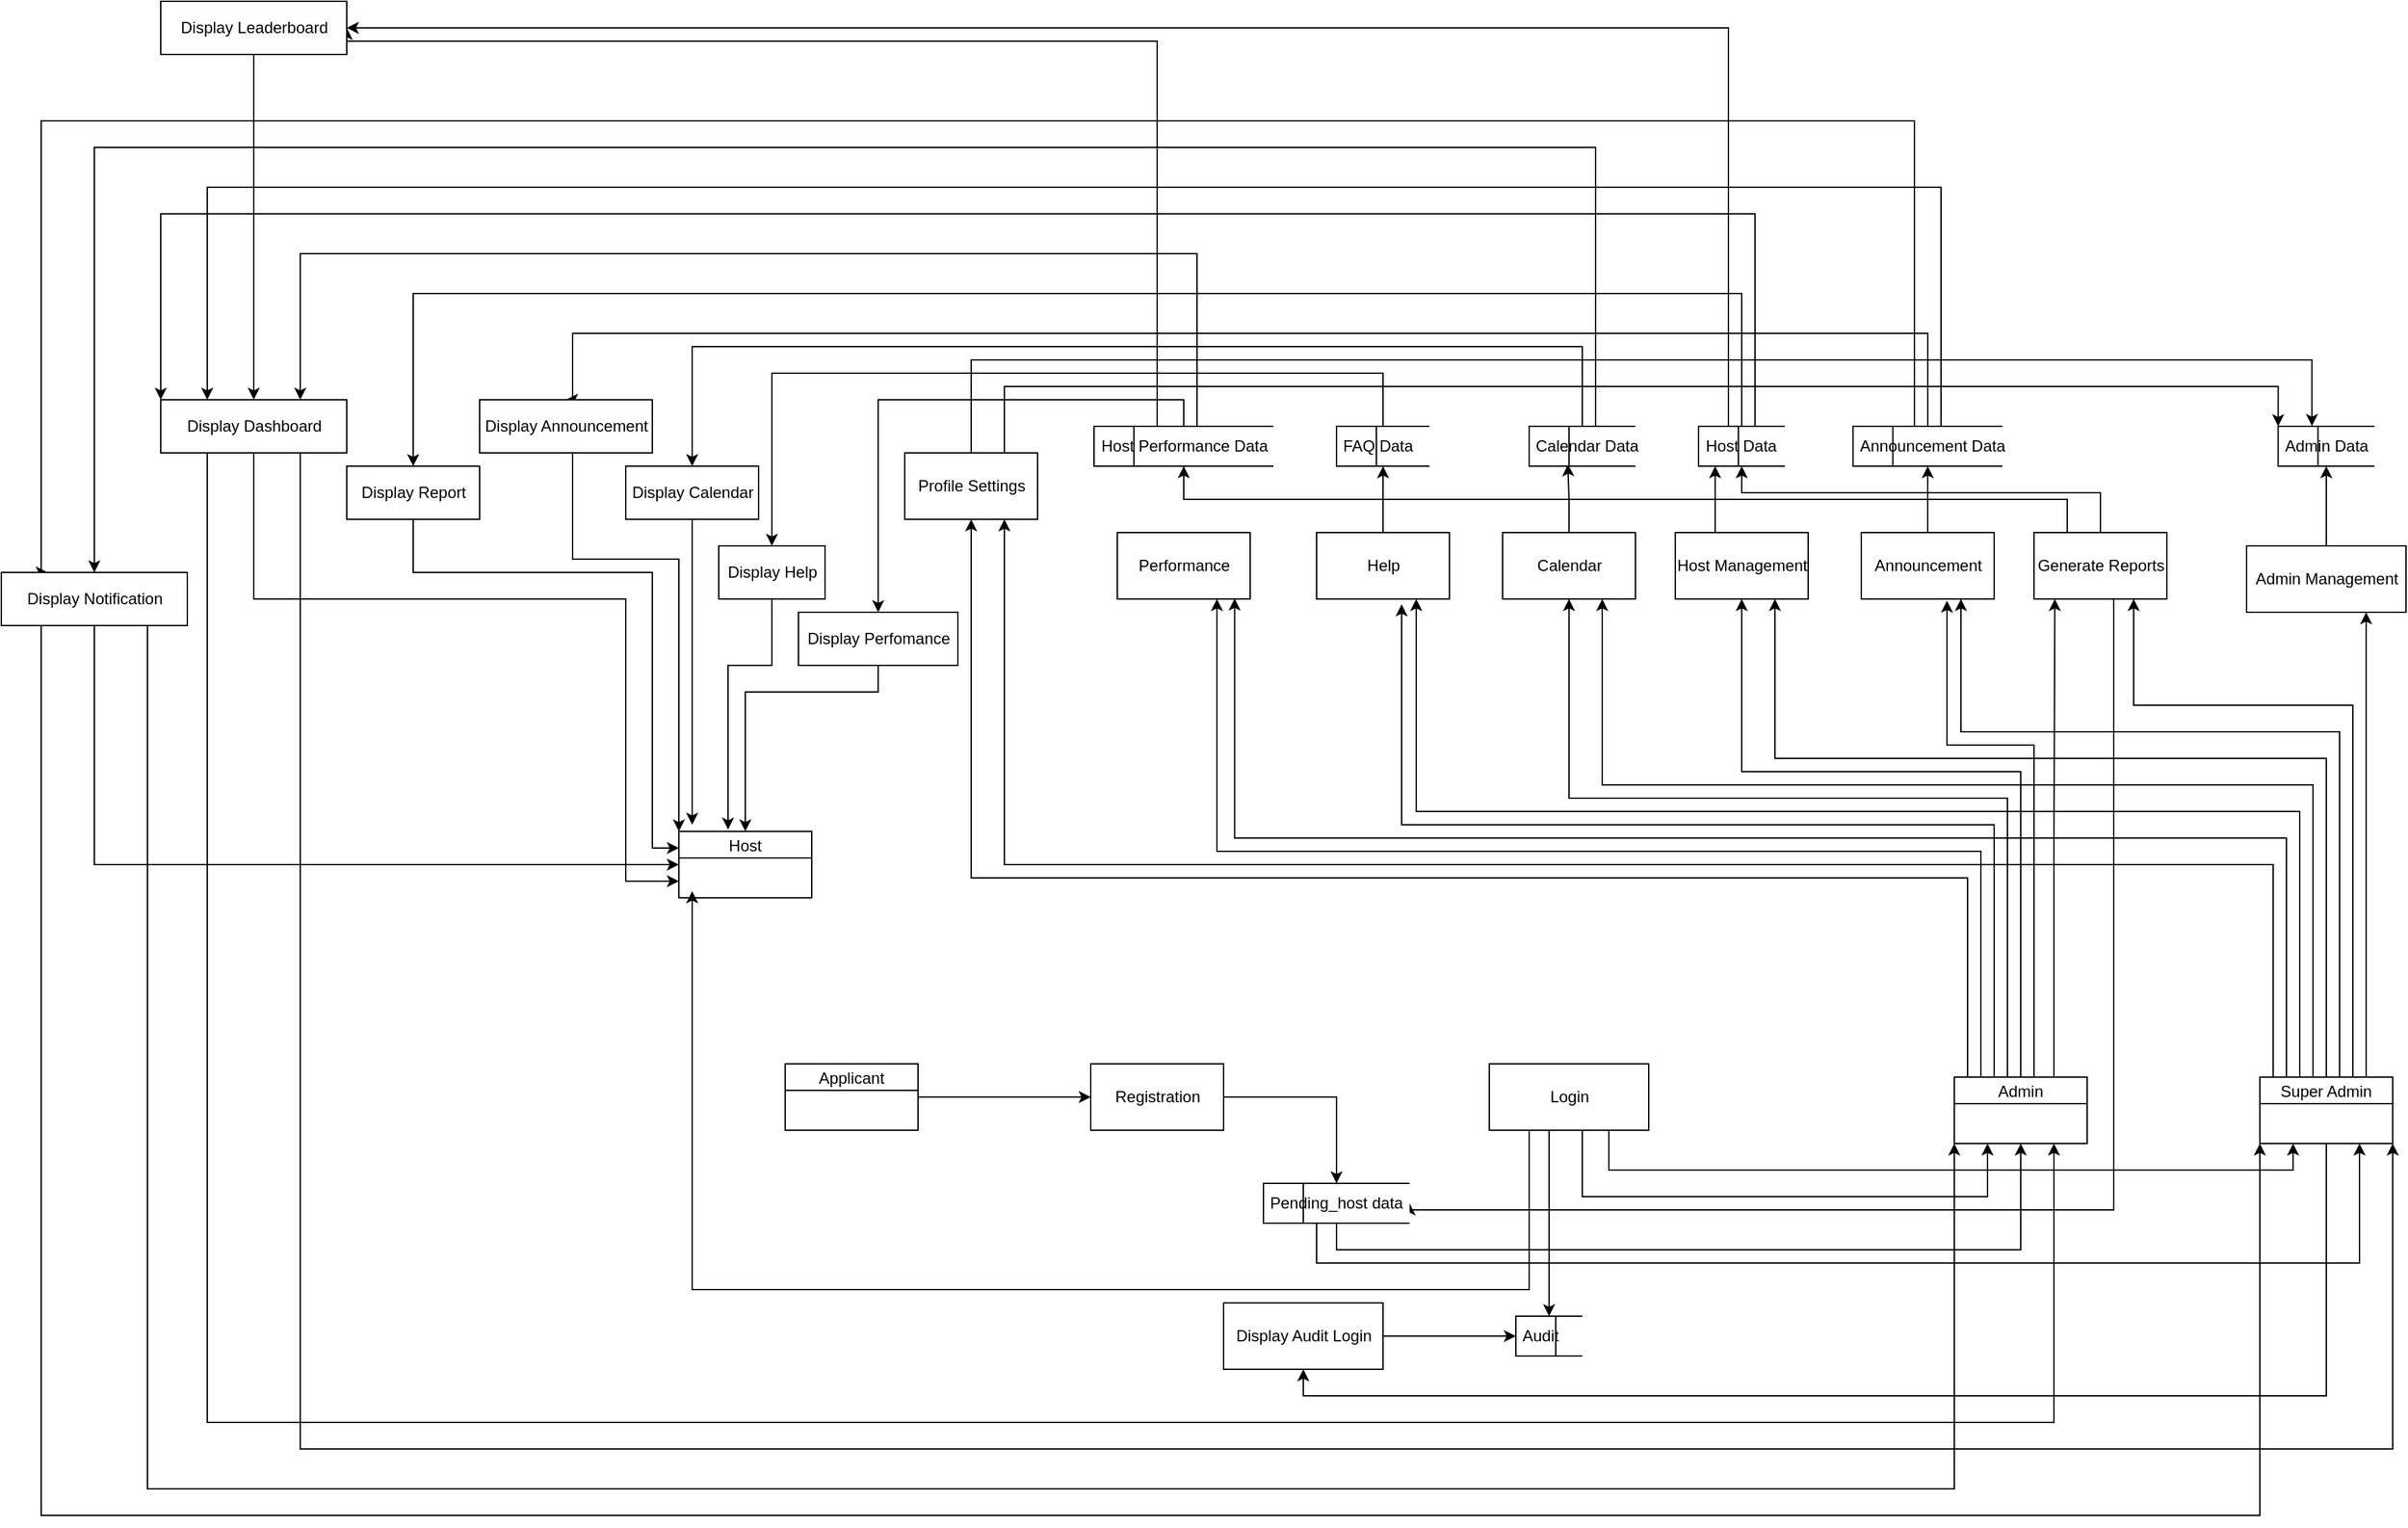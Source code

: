 <mxfile version="20.4.1" type="github">
  <diagram id="ODct4G0dxIyqpnzht4YD" name="Page-1">
    <mxGraphModel dx="3707" dy="2086" grid="1" gridSize="10" guides="1" tooltips="1" connect="1" arrows="1" fold="1" page="1" pageScale="1" pageWidth="1400" pageHeight="850" math="0" shadow="0">
      <root>
        <mxCell id="0" />
        <mxCell id="1" parent="0" />
        <mxCell id="4zP4CRsx3QcSQPqTSRkt-1" value="Host" style="swimlane;fontStyle=0;childLayout=stackLayout;horizontal=1;startSize=20;fillColor=#ffffff;horizontalStack=0;resizeParent=1;resizeParentMax=0;resizeLast=0;collapsible=0;marginBottom=0;swimlaneFillColor=#ffffff;" vertex="1" parent="1">
          <mxGeometry x="80" y="375" width="100" height="50" as="geometry" />
        </mxCell>
        <mxCell id="4zP4CRsx3QcSQPqTSRkt-18" style="edgeStyle=orthogonalEdgeStyle;rounded=0;orthogonalLoop=1;jettySize=auto;html=1;entryX=0.25;entryY=1;entryDx=0;entryDy=0;" edge="1" parent="1" source="4zP4CRsx3QcSQPqTSRkt-2" target="4zP4CRsx3QcSQPqTSRkt-5">
          <mxGeometry relative="1" as="geometry">
            <Array as="points">
              <mxPoint x="760" y="650" />
              <mxPoint x="1065" y="650" />
            </Array>
          </mxGeometry>
        </mxCell>
        <mxCell id="4zP4CRsx3QcSQPqTSRkt-19" style="edgeStyle=orthogonalEdgeStyle;rounded=0;orthogonalLoop=1;jettySize=auto;html=1;exitX=0.75;exitY=1;exitDx=0;exitDy=0;entryX=0.25;entryY=1;entryDx=0;entryDy=0;" edge="1" parent="1" source="4zP4CRsx3QcSQPqTSRkt-2" target="4zP4CRsx3QcSQPqTSRkt-6">
          <mxGeometry relative="1" as="geometry" />
        </mxCell>
        <mxCell id="4zP4CRsx3QcSQPqTSRkt-57" style="edgeStyle=orthogonalEdgeStyle;rounded=0;orthogonalLoop=1;jettySize=auto;html=1;exitX=0.25;exitY=1;exitDx=0;exitDy=0;labelBorderColor=default;fontColor=#000000;" edge="1" parent="1" source="4zP4CRsx3QcSQPqTSRkt-2" target="4zP4CRsx3QcSQPqTSRkt-56">
          <mxGeometry relative="1" as="geometry">
            <Array as="points">
              <mxPoint x="735" y="600" />
            </Array>
          </mxGeometry>
        </mxCell>
        <mxCell id="4zP4CRsx3QcSQPqTSRkt-85" style="edgeStyle=orthogonalEdgeStyle;rounded=0;orthogonalLoop=1;jettySize=auto;html=1;exitX=0.25;exitY=1;exitDx=0;exitDy=0;labelBorderColor=default;fontColor=#000000;" edge="1" parent="1" source="4zP4CRsx3QcSQPqTSRkt-2">
          <mxGeometry relative="1" as="geometry">
            <mxPoint x="90" y="420" as="targetPoint" />
            <Array as="points">
              <mxPoint x="720" y="720" />
              <mxPoint x="90" y="720" />
            </Array>
          </mxGeometry>
        </mxCell>
        <mxCell id="4zP4CRsx3QcSQPqTSRkt-2" value="Login" style="html=1;dashed=0;whitespace=wrap;" vertex="1" parent="1">
          <mxGeometry x="690" y="550" width="120" height="50" as="geometry" />
        </mxCell>
        <mxCell id="4zP4CRsx3QcSQPqTSRkt-33" style="edgeStyle=orthogonalEdgeStyle;rounded=0;orthogonalLoop=1;jettySize=auto;html=1;exitX=0.75;exitY=0;exitDx=0;exitDy=0;entryX=0.157;entryY=1;entryDx=0;entryDy=0;entryPerimeter=0;labelBorderColor=default;fontColor=#FF0000;" edge="1" parent="1" source="4zP4CRsx3QcSQPqTSRkt-5" target="4zP4CRsx3QcSQPqTSRkt-13">
          <mxGeometry relative="1" as="geometry" />
        </mxCell>
        <mxCell id="4zP4CRsx3QcSQPqTSRkt-34" style="edgeStyle=orthogonalEdgeStyle;rounded=0;orthogonalLoop=1;jettySize=auto;html=1;entryX=0.645;entryY=1.025;entryDx=0;entryDy=0;entryPerimeter=0;labelBorderColor=default;fontColor=#FF0000;" edge="1" parent="1" source="4zP4CRsx3QcSQPqTSRkt-5" target="4zP4CRsx3QcSQPqTSRkt-12">
          <mxGeometry relative="1" as="geometry">
            <Array as="points">
              <mxPoint x="1100" y="310" />
              <mxPoint x="1035" y="310" />
            </Array>
          </mxGeometry>
        </mxCell>
        <mxCell id="4zP4CRsx3QcSQPqTSRkt-35" style="edgeStyle=orthogonalEdgeStyle;rounded=0;orthogonalLoop=1;jettySize=auto;html=1;entryX=0.5;entryY=1;entryDx=0;entryDy=0;labelBorderColor=default;fontColor=#FF0000;" edge="1" parent="1" source="4zP4CRsx3QcSQPqTSRkt-5" target="4zP4CRsx3QcSQPqTSRkt-8">
          <mxGeometry relative="1" as="geometry">
            <Array as="points">
              <mxPoint x="1090" y="330" />
              <mxPoint x="880" y="330" />
            </Array>
          </mxGeometry>
        </mxCell>
        <mxCell id="4zP4CRsx3QcSQPqTSRkt-36" style="edgeStyle=orthogonalEdgeStyle;rounded=0;orthogonalLoop=1;jettySize=auto;html=1;entryX=0.5;entryY=1;entryDx=0;entryDy=0;labelBorderColor=default;fontColor=#FF0000;" edge="1" parent="1" source="4zP4CRsx3QcSQPqTSRkt-5" target="4zP4CRsx3QcSQPqTSRkt-11">
          <mxGeometry relative="1" as="geometry">
            <Array as="points">
              <mxPoint x="1080" y="350" />
              <mxPoint x="750" y="350" />
            </Array>
          </mxGeometry>
        </mxCell>
        <mxCell id="4zP4CRsx3QcSQPqTSRkt-37" style="edgeStyle=orthogonalEdgeStyle;rounded=0;orthogonalLoop=1;jettySize=auto;html=1;entryX=0.64;entryY=1.08;entryDx=0;entryDy=0;entryPerimeter=0;labelBorderColor=default;fontColor=#FF0000;" edge="1" parent="1" source="4zP4CRsx3QcSQPqTSRkt-5" target="4zP4CRsx3QcSQPqTSRkt-10">
          <mxGeometry relative="1" as="geometry">
            <Array as="points">
              <mxPoint x="1070" y="370" />
              <mxPoint x="624" y="370" />
            </Array>
          </mxGeometry>
        </mxCell>
        <mxCell id="4zP4CRsx3QcSQPqTSRkt-38" style="edgeStyle=orthogonalEdgeStyle;rounded=0;orthogonalLoop=1;jettySize=auto;html=1;entryX=0.75;entryY=1;entryDx=0;entryDy=0;labelBorderColor=default;fontColor=#FF0000;" edge="1" parent="1" source="4zP4CRsx3QcSQPqTSRkt-5" target="4zP4CRsx3QcSQPqTSRkt-9">
          <mxGeometry relative="1" as="geometry">
            <Array as="points">
              <mxPoint x="1060" y="390" />
              <mxPoint x="485" y="390" />
            </Array>
          </mxGeometry>
        </mxCell>
        <mxCell id="4zP4CRsx3QcSQPqTSRkt-39" style="edgeStyle=orthogonalEdgeStyle;rounded=0;orthogonalLoop=1;jettySize=auto;html=1;entryX=0.5;entryY=1;entryDx=0;entryDy=0;labelBorderColor=default;fontColor=#FF0000;" edge="1" parent="1" source="4zP4CRsx3QcSQPqTSRkt-5" target="4zP4CRsx3QcSQPqTSRkt-15">
          <mxGeometry relative="1" as="geometry">
            <Array as="points">
              <mxPoint x="1050" y="410" />
              <mxPoint x="300" y="410" />
            </Array>
          </mxGeometry>
        </mxCell>
        <mxCell id="4zP4CRsx3QcSQPqTSRkt-5" value="Admin" style="swimlane;fontStyle=0;childLayout=stackLayout;horizontal=1;startSize=20;fillColor=#ffffff;horizontalStack=0;resizeParent=1;resizeParentMax=0;resizeLast=0;collapsible=0;marginBottom=0;swimlaneFillColor=#ffffff;" vertex="1" parent="1">
          <mxGeometry x="1040" y="560" width="100" height="50" as="geometry" />
        </mxCell>
        <mxCell id="4zP4CRsx3QcSQPqTSRkt-21" style="edgeStyle=orthogonalEdgeStyle;rounded=0;orthogonalLoop=1;jettySize=auto;html=1;exitX=0.75;exitY=0;exitDx=0;exitDy=0;entryX=0.75;entryY=1;entryDx=0;entryDy=0;" edge="1" parent="1" source="4zP4CRsx3QcSQPqTSRkt-6" target="4zP4CRsx3QcSQPqTSRkt-14">
          <mxGeometry relative="1" as="geometry">
            <Array as="points">
              <mxPoint x="1350" y="560" />
            </Array>
          </mxGeometry>
        </mxCell>
        <mxCell id="4zP4CRsx3QcSQPqTSRkt-22" style="edgeStyle=orthogonalEdgeStyle;rounded=0;orthogonalLoop=1;jettySize=auto;html=1;entryX=0.75;entryY=1;entryDx=0;entryDy=0;" edge="1" parent="1" source="4zP4CRsx3QcSQPqTSRkt-6" target="4zP4CRsx3QcSQPqTSRkt-13">
          <mxGeometry relative="1" as="geometry">
            <Array as="points">
              <mxPoint x="1340" y="280" />
              <mxPoint x="1175" y="280" />
            </Array>
          </mxGeometry>
        </mxCell>
        <mxCell id="4zP4CRsx3QcSQPqTSRkt-23" style="edgeStyle=orthogonalEdgeStyle;rounded=0;orthogonalLoop=1;jettySize=auto;html=1;exitX=0.25;exitY=0;exitDx=0;exitDy=0;entryX=0.75;entryY=1;entryDx=0;entryDy=0;" edge="1" parent="1" source="4zP4CRsx3QcSQPqTSRkt-6" target="4zP4CRsx3QcSQPqTSRkt-12">
          <mxGeometry relative="1" as="geometry">
            <Array as="points">
              <mxPoint x="1330" y="560" />
              <mxPoint x="1330" y="300" />
              <mxPoint x="1045" y="300" />
            </Array>
          </mxGeometry>
        </mxCell>
        <mxCell id="4zP4CRsx3QcSQPqTSRkt-24" style="edgeStyle=orthogonalEdgeStyle;rounded=0;orthogonalLoop=1;jettySize=auto;html=1;entryX=0.75;entryY=1;entryDx=0;entryDy=0;" edge="1" parent="1" source="4zP4CRsx3QcSQPqTSRkt-6" target="4zP4CRsx3QcSQPqTSRkt-8">
          <mxGeometry relative="1" as="geometry">
            <Array as="points">
              <mxPoint x="1320" y="320" />
              <mxPoint x="905" y="320" />
            </Array>
          </mxGeometry>
        </mxCell>
        <mxCell id="4zP4CRsx3QcSQPqTSRkt-25" style="edgeStyle=orthogonalEdgeStyle;rounded=0;orthogonalLoop=1;jettySize=auto;html=1;entryX=0.75;entryY=1;entryDx=0;entryDy=0;" edge="1" parent="1" source="4zP4CRsx3QcSQPqTSRkt-6" target="4zP4CRsx3QcSQPqTSRkt-11">
          <mxGeometry relative="1" as="geometry">
            <Array as="points">
              <mxPoint x="1310" y="340" />
              <mxPoint x="775" y="340" />
            </Array>
          </mxGeometry>
        </mxCell>
        <mxCell id="4zP4CRsx3QcSQPqTSRkt-26" style="edgeStyle=orthogonalEdgeStyle;rounded=0;orthogonalLoop=1;jettySize=auto;html=1;entryX=0.75;entryY=1;entryDx=0;entryDy=0;" edge="1" parent="1" source="4zP4CRsx3QcSQPqTSRkt-6" target="4zP4CRsx3QcSQPqTSRkt-10">
          <mxGeometry relative="1" as="geometry">
            <Array as="points">
              <mxPoint x="1300" y="360" />
              <mxPoint x="635" y="360" />
            </Array>
          </mxGeometry>
        </mxCell>
        <mxCell id="4zP4CRsx3QcSQPqTSRkt-27" style="edgeStyle=orthogonalEdgeStyle;rounded=0;orthogonalLoop=1;jettySize=auto;html=1;entryX=0.883;entryY=0.993;entryDx=0;entryDy=0;entryPerimeter=0;" edge="1" parent="1" source="4zP4CRsx3QcSQPqTSRkt-6" target="4zP4CRsx3QcSQPqTSRkt-9">
          <mxGeometry relative="1" as="geometry">
            <Array as="points">
              <mxPoint x="1290" y="380" />
              <mxPoint x="498" y="380" />
            </Array>
          </mxGeometry>
        </mxCell>
        <mxCell id="4zP4CRsx3QcSQPqTSRkt-29" style="edgeStyle=orthogonalEdgeStyle;rounded=0;orthogonalLoop=1;jettySize=auto;html=1;entryX=0.75;entryY=1;entryDx=0;entryDy=0;" edge="1" parent="1" source="4zP4CRsx3QcSQPqTSRkt-6" target="4zP4CRsx3QcSQPqTSRkt-15">
          <mxGeometry relative="1" as="geometry">
            <Array as="points">
              <mxPoint x="1280" y="400" />
              <mxPoint x="325" y="400" />
            </Array>
          </mxGeometry>
        </mxCell>
        <mxCell id="4zP4CRsx3QcSQPqTSRkt-59" style="edgeStyle=orthogonalEdgeStyle;rounded=0;orthogonalLoop=1;jettySize=auto;html=1;exitX=0.5;exitY=1;exitDx=0;exitDy=0;entryX=0.5;entryY=1;entryDx=0;entryDy=0;labelBorderColor=default;fontColor=#000000;" edge="1" parent="1" source="4zP4CRsx3QcSQPqTSRkt-6" target="4zP4CRsx3QcSQPqTSRkt-58">
          <mxGeometry relative="1" as="geometry" />
        </mxCell>
        <mxCell id="4zP4CRsx3QcSQPqTSRkt-6" value="Super Admin" style="swimlane;fontStyle=0;childLayout=stackLayout;horizontal=1;startSize=20;fillColor=#ffffff;horizontalStack=0;resizeParent=1;resizeParentMax=0;resizeLast=0;collapsible=0;marginBottom=0;swimlaneFillColor=#ffffff;" vertex="1" parent="1">
          <mxGeometry x="1270" y="560" width="100" height="50" as="geometry" />
        </mxCell>
        <mxCell id="4zP4CRsx3QcSQPqTSRkt-88" style="edgeStyle=orthogonalEdgeStyle;rounded=0;orthogonalLoop=1;jettySize=auto;html=1;labelBorderColor=default;fontColor=#000000;" edge="1" parent="1" source="4zP4CRsx3QcSQPqTSRkt-7" target="4zP4CRsx3QcSQPqTSRkt-47">
          <mxGeometry relative="1" as="geometry" />
        </mxCell>
        <mxCell id="4zP4CRsx3QcSQPqTSRkt-7" value="Registration" style="html=1;dashed=0;whitespace=wrap;" vertex="1" parent="1">
          <mxGeometry x="390" y="550" width="100" height="50" as="geometry" />
        </mxCell>
        <mxCell id="4zP4CRsx3QcSQPqTSRkt-51" style="edgeStyle=orthogonalEdgeStyle;rounded=0;orthogonalLoop=1;jettySize=auto;html=1;exitX=0.25;exitY=0;exitDx=0;exitDy=0;labelBorderColor=default;fontColor=#000000;" edge="1" parent="1" source="4zP4CRsx3QcSQPqTSRkt-8" target="4zP4CRsx3QcSQPqTSRkt-41">
          <mxGeometry relative="1" as="geometry">
            <Array as="points">
              <mxPoint x="860" y="150" />
            </Array>
          </mxGeometry>
        </mxCell>
        <mxCell id="4zP4CRsx3QcSQPqTSRkt-8" value="Host Management" style="html=1;dashed=0;whitespace=wrap;" vertex="1" parent="1">
          <mxGeometry x="830" y="150" width="100" height="50" as="geometry" />
        </mxCell>
        <mxCell id="4zP4CRsx3QcSQPqTSRkt-9" value="Performance" style="html=1;dashed=0;whitespace=wrap;" vertex="1" parent="1">
          <mxGeometry x="410" y="150" width="100" height="50" as="geometry" />
        </mxCell>
        <mxCell id="4zP4CRsx3QcSQPqTSRkt-53" style="edgeStyle=orthogonalEdgeStyle;rounded=0;orthogonalLoop=1;jettySize=auto;html=1;entryX=0.5;entryY=1;entryDx=0;entryDy=0;labelBorderColor=default;fontColor=#000000;" edge="1" parent="1" source="4zP4CRsx3QcSQPqTSRkt-10" target="4zP4CRsx3QcSQPqTSRkt-43">
          <mxGeometry relative="1" as="geometry" />
        </mxCell>
        <mxCell id="4zP4CRsx3QcSQPqTSRkt-10" value="Help" style="html=1;dashed=0;whitespace=wrap;" vertex="1" parent="1">
          <mxGeometry x="560" y="150" width="100" height="50" as="geometry" />
        </mxCell>
        <mxCell id="4zP4CRsx3QcSQPqTSRkt-52" style="edgeStyle=orthogonalEdgeStyle;rounded=0;orthogonalLoop=1;jettySize=auto;html=1;entryX=0.364;entryY=0.952;entryDx=0;entryDy=0;entryPerimeter=0;labelBorderColor=default;fontColor=#000000;" edge="1" parent="1" source="4zP4CRsx3QcSQPqTSRkt-11" target="4zP4CRsx3QcSQPqTSRkt-42">
          <mxGeometry relative="1" as="geometry" />
        </mxCell>
        <mxCell id="4zP4CRsx3QcSQPqTSRkt-11" value="Calendar" style="html=1;dashed=0;whitespace=wrap;" vertex="1" parent="1">
          <mxGeometry x="700" y="150" width="100" height="50" as="geometry" />
        </mxCell>
        <mxCell id="4zP4CRsx3QcSQPqTSRkt-50" style="edgeStyle=orthogonalEdgeStyle;rounded=0;orthogonalLoop=1;jettySize=auto;html=1;entryX=0.5;entryY=1;entryDx=0;entryDy=0;labelBorderColor=default;fontColor=#000000;" edge="1" parent="1" source="4zP4CRsx3QcSQPqTSRkt-12" target="4zP4CRsx3QcSQPqTSRkt-44">
          <mxGeometry relative="1" as="geometry" />
        </mxCell>
        <mxCell id="4zP4CRsx3QcSQPqTSRkt-12" value="Announcement" style="html=1;dashed=0;whitespace=wrap;" vertex="1" parent="1">
          <mxGeometry x="970" y="150" width="100" height="50" as="geometry" />
        </mxCell>
        <mxCell id="4zP4CRsx3QcSQPqTSRkt-46" style="edgeStyle=orthogonalEdgeStyle;rounded=0;orthogonalLoop=1;jettySize=auto;html=1;entryX=0.5;entryY=1;entryDx=0;entryDy=0;labelBorderColor=default;fontColor=#000000;" edge="1" parent="1" source="4zP4CRsx3QcSQPqTSRkt-13" target="4zP4CRsx3QcSQPqTSRkt-41">
          <mxGeometry relative="1" as="geometry">
            <Array as="points">
              <mxPoint x="1150" y="120" />
              <mxPoint x="880" y="120" />
            </Array>
          </mxGeometry>
        </mxCell>
        <mxCell id="4zP4CRsx3QcSQPqTSRkt-48" style="edgeStyle=orthogonalEdgeStyle;rounded=0;orthogonalLoop=1;jettySize=auto;html=1;labelBorderColor=default;fontColor=#000000;entryX=1;entryY=0.5;entryDx=0;entryDy=0;" edge="1" parent="1" source="4zP4CRsx3QcSQPqTSRkt-13" target="4zP4CRsx3QcSQPqTSRkt-47">
          <mxGeometry relative="1" as="geometry">
            <mxPoint x="1200" y="560" as="targetPoint" />
            <Array as="points">
              <mxPoint x="1160" y="660" />
              <mxPoint x="630" y="660" />
            </Array>
          </mxGeometry>
        </mxCell>
        <mxCell id="4zP4CRsx3QcSQPqTSRkt-49" style="edgeStyle=orthogonalEdgeStyle;rounded=0;orthogonalLoop=1;jettySize=auto;html=1;exitX=0.25;exitY=0;exitDx=0;exitDy=0;entryX=0.5;entryY=1;entryDx=0;entryDy=0;labelBorderColor=default;fontColor=#000000;" edge="1" parent="1" source="4zP4CRsx3QcSQPqTSRkt-13" target="4zP4CRsx3QcSQPqTSRkt-40">
          <mxGeometry relative="1" as="geometry" />
        </mxCell>
        <mxCell id="4zP4CRsx3QcSQPqTSRkt-13" value="Generate Reports" style="html=1;dashed=0;whitespace=wrap;" vertex="1" parent="1">
          <mxGeometry x="1100" y="150" width="100" height="50" as="geometry" />
        </mxCell>
        <mxCell id="4zP4CRsx3QcSQPqTSRkt-77" style="edgeStyle=orthogonalEdgeStyle;rounded=0;orthogonalLoop=1;jettySize=auto;html=1;entryX=0.5;entryY=1;entryDx=0;entryDy=0;labelBorderColor=default;fontColor=#000000;" edge="1" parent="1" source="4zP4CRsx3QcSQPqTSRkt-14" target="4zP4CRsx3QcSQPqTSRkt-45">
          <mxGeometry relative="1" as="geometry" />
        </mxCell>
        <mxCell id="4zP4CRsx3QcSQPqTSRkt-14" value="Admin Management" style="html=1;dashed=0;whitespace=wrap;" vertex="1" parent="1">
          <mxGeometry x="1260" y="160" width="120" height="50" as="geometry" />
        </mxCell>
        <mxCell id="4zP4CRsx3QcSQPqTSRkt-54" style="edgeStyle=orthogonalEdgeStyle;rounded=0;orthogonalLoop=1;jettySize=auto;html=1;entryX=0.351;entryY=-0.007;entryDx=0;entryDy=0;entryPerimeter=0;labelBorderColor=default;fontColor=#000000;" edge="1" parent="1" source="4zP4CRsx3QcSQPqTSRkt-15" target="4zP4CRsx3QcSQPqTSRkt-45">
          <mxGeometry relative="1" as="geometry">
            <Array as="points">
              <mxPoint x="300" y="20" />
              <mxPoint x="1309" y="20" />
            </Array>
          </mxGeometry>
        </mxCell>
        <mxCell id="4zP4CRsx3QcSQPqTSRkt-55" style="edgeStyle=orthogonalEdgeStyle;rounded=0;orthogonalLoop=1;jettySize=auto;html=1;exitX=0.75;exitY=0;exitDx=0;exitDy=0;entryX=0;entryY=0;entryDx=0;entryDy=0;labelBorderColor=default;fontColor=#000000;" edge="1" parent="1" source="4zP4CRsx3QcSQPqTSRkt-15" target="4zP4CRsx3QcSQPqTSRkt-45">
          <mxGeometry relative="1" as="geometry">
            <Array as="points">
              <mxPoint x="325" y="40" />
              <mxPoint x="1284" y="40" />
            </Array>
          </mxGeometry>
        </mxCell>
        <mxCell id="4zP4CRsx3QcSQPqTSRkt-15" value="Profile Settings" style="html=1;dashed=0;whitespace=wrap;" vertex="1" parent="1">
          <mxGeometry x="250" y="90" width="100" height="50" as="geometry" />
        </mxCell>
        <mxCell id="4zP4CRsx3QcSQPqTSRkt-64" style="edgeStyle=orthogonalEdgeStyle;rounded=0;orthogonalLoop=1;jettySize=auto;html=1;exitX=0.5;exitY=0;exitDx=0;exitDy=0;entryX=0.5;entryY=0;entryDx=0;entryDy=0;labelBorderColor=default;fontColor=#000000;" edge="1" parent="1" source="4zP4CRsx3QcSQPqTSRkt-40" target="4zP4CRsx3QcSQPqTSRkt-63">
          <mxGeometry relative="1" as="geometry" />
        </mxCell>
        <mxCell id="4zP4CRsx3QcSQPqTSRkt-78" style="edgeStyle=orthogonalEdgeStyle;rounded=0;orthogonalLoop=1;jettySize=auto;html=1;entryX=0.75;entryY=0;entryDx=0;entryDy=0;labelBorderColor=default;fontColor=#000000;" edge="1" parent="1" source="4zP4CRsx3QcSQPqTSRkt-40" target="4zP4CRsx3QcSQPqTSRkt-75">
          <mxGeometry relative="1" as="geometry">
            <Array as="points">
              <mxPoint x="470" y="-60" />
              <mxPoint x="-205" y="-60" />
            </Array>
          </mxGeometry>
        </mxCell>
        <mxCell id="4zP4CRsx3QcSQPqTSRkt-100" style="edgeStyle=orthogonalEdgeStyle;rounded=0;orthogonalLoop=1;jettySize=auto;html=1;exitX=0.5;exitY=0;exitDx=0;exitDy=0;entryX=1;entryY=0.5;entryDx=0;entryDy=0;labelBorderColor=default;fontColor=#000000;" edge="1" parent="1" source="4zP4CRsx3QcSQPqTSRkt-40" target="4zP4CRsx3QcSQPqTSRkt-99">
          <mxGeometry relative="1" as="geometry">
            <Array as="points">
              <mxPoint x="440" y="70" />
              <mxPoint x="440" y="-220" />
              <mxPoint x="-170" y="-220" />
            </Array>
          </mxGeometry>
        </mxCell>
        <mxCell id="4zP4CRsx3QcSQPqTSRkt-40" value="&lt;font color=&quot;#000000&quot;&gt;Host Performance Data&lt;br&gt;&lt;/font&gt;" style="html=1;dashed=0;whitespace=wrap;shape=mxgraph.dfd.dataStoreID;align=left;spacingLeft=3;points=[[0,0],[0.5,0],[1,0],[0,0.5],[1,0.5],[0,1],[0.5,1],[1,1]];fontColor=#FF0000;" vertex="1" parent="1">
          <mxGeometry x="392.5" y="70" width="135" height="30" as="geometry" />
        </mxCell>
        <mxCell id="4zP4CRsx3QcSQPqTSRkt-74" style="edgeStyle=orthogonalEdgeStyle;rounded=0;orthogonalLoop=1;jettySize=auto;html=1;entryX=0.5;entryY=0;entryDx=0;entryDy=0;labelBorderColor=default;fontColor=#000000;" edge="1" parent="1" source="4zP4CRsx3QcSQPqTSRkt-41" target="4zP4CRsx3QcSQPqTSRkt-73">
          <mxGeometry relative="1" as="geometry">
            <Array as="points">
              <mxPoint x="880" y="-30" />
              <mxPoint x="-120" y="-30" />
            </Array>
          </mxGeometry>
        </mxCell>
        <mxCell id="4zP4CRsx3QcSQPqTSRkt-79" style="edgeStyle=orthogonalEdgeStyle;rounded=0;orthogonalLoop=1;jettySize=auto;html=1;entryX=0;entryY=0;entryDx=0;entryDy=0;labelBorderColor=default;fontColor=#000000;" edge="1" parent="1" source="4zP4CRsx3QcSQPqTSRkt-41" target="4zP4CRsx3QcSQPqTSRkt-75">
          <mxGeometry relative="1" as="geometry">
            <Array as="points">
              <mxPoint x="890" y="-90" />
              <mxPoint x="-310" y="-90" />
            </Array>
          </mxGeometry>
        </mxCell>
        <mxCell id="4zP4CRsx3QcSQPqTSRkt-102" style="edgeStyle=orthogonalEdgeStyle;rounded=0;orthogonalLoop=1;jettySize=auto;html=1;entryX=1;entryY=0.5;entryDx=0;entryDy=0;labelBorderColor=default;fontColor=#000000;" edge="1" parent="1" source="4zP4CRsx3QcSQPqTSRkt-41" target="4zP4CRsx3QcSQPqTSRkt-99">
          <mxGeometry relative="1" as="geometry">
            <Array as="points">
              <mxPoint x="870" y="-230" />
            </Array>
          </mxGeometry>
        </mxCell>
        <mxCell id="4zP4CRsx3QcSQPqTSRkt-41" value="&lt;font color=&quot;#000000&quot;&gt;Host Data&lt;br&gt;&lt;/font&gt;" style="html=1;dashed=0;whitespace=wrap;shape=mxgraph.dfd.dataStoreID;align=left;spacingLeft=3;points=[[0,0],[0.5,0],[1,0],[0,0.5],[1,0.5],[0,1],[0.5,1],[1,1]];fontColor=#FF0000;" vertex="1" parent="1">
          <mxGeometry x="847.5" y="70" width="65" height="30" as="geometry" />
        </mxCell>
        <mxCell id="4zP4CRsx3QcSQPqTSRkt-66" style="edgeStyle=orthogonalEdgeStyle;rounded=0;orthogonalLoop=1;jettySize=auto;html=1;entryX=0.5;entryY=0;entryDx=0;entryDy=0;labelBorderColor=default;fontColor=#000000;" edge="1" parent="1" source="4zP4CRsx3QcSQPqTSRkt-42" target="4zP4CRsx3QcSQPqTSRkt-61">
          <mxGeometry relative="1" as="geometry">
            <Array as="points">
              <mxPoint x="760" y="10" />
              <mxPoint x="90" y="10" />
            </Array>
          </mxGeometry>
        </mxCell>
        <mxCell id="4zP4CRsx3QcSQPqTSRkt-94" style="edgeStyle=orthogonalEdgeStyle;rounded=0;orthogonalLoop=1;jettySize=auto;html=1;entryX=0.5;entryY=0;entryDx=0;entryDy=0;labelBorderColor=default;fontColor=#000000;" edge="1" parent="1" source="4zP4CRsx3QcSQPqTSRkt-42" target="4zP4CRsx3QcSQPqTSRkt-93">
          <mxGeometry relative="1" as="geometry">
            <Array as="points">
              <mxPoint x="770" y="-140" />
              <mxPoint x="-360" y="-140" />
            </Array>
          </mxGeometry>
        </mxCell>
        <mxCell id="4zP4CRsx3QcSQPqTSRkt-42" value="Calendar Data" style="html=1;dashed=0;whitespace=wrap;shape=mxgraph.dfd.dataStoreID;align=left;spacingLeft=3;points=[[0,0],[0.5,0],[1,0],[0,0.5],[1,0.5],[0,1],[0.5,1],[1,1]];fontColor=#000000;" vertex="1" parent="1">
          <mxGeometry x="720" y="70" width="80" height="30" as="geometry" />
        </mxCell>
        <mxCell id="4zP4CRsx3QcSQPqTSRkt-65" style="edgeStyle=orthogonalEdgeStyle;rounded=0;orthogonalLoop=1;jettySize=auto;html=1;entryX=0.5;entryY=0;entryDx=0;entryDy=0;labelBorderColor=default;fontColor=#000000;" edge="1" parent="1" source="4zP4CRsx3QcSQPqTSRkt-43" target="4zP4CRsx3QcSQPqTSRkt-62">
          <mxGeometry relative="1" as="geometry">
            <Array as="points">
              <mxPoint x="610" y="30" />
              <mxPoint x="150" y="30" />
            </Array>
          </mxGeometry>
        </mxCell>
        <mxCell id="4zP4CRsx3QcSQPqTSRkt-43" value="&lt;font color=&quot;#000000&quot;&gt;FAQ Data&lt;br&gt;&lt;/font&gt;" style="html=1;dashed=0;whitespace=wrap;shape=mxgraph.dfd.dataStoreID;align=left;spacingLeft=3;points=[[0,0],[0.5,0],[1,0],[0,0.5],[1,0.5],[0,1],[0.5,1],[1,1]];fontColor=#FF0000;" vertex="1" parent="1">
          <mxGeometry x="575" y="70" width="70" height="30" as="geometry" />
        </mxCell>
        <mxCell id="4zP4CRsx3QcSQPqTSRkt-72" style="edgeStyle=orthogonalEdgeStyle;rounded=0;orthogonalLoop=1;jettySize=auto;html=1;entryX=0.5;entryY=0;entryDx=0;entryDy=0;labelBorderColor=default;fontColor=#000000;" edge="1" parent="1" source="4zP4CRsx3QcSQPqTSRkt-44" target="4zP4CRsx3QcSQPqTSRkt-71">
          <mxGeometry relative="1" as="geometry">
            <Array as="points">
              <mxPoint x="1020" />
              <mxPoint />
              <mxPoint y="50" />
            </Array>
          </mxGeometry>
        </mxCell>
        <mxCell id="4zP4CRsx3QcSQPqTSRkt-80" style="edgeStyle=orthogonalEdgeStyle;rounded=0;orthogonalLoop=1;jettySize=auto;html=1;entryX=0.25;entryY=0;entryDx=0;entryDy=0;labelBorderColor=default;fontColor=#000000;" edge="1" parent="1" source="4zP4CRsx3QcSQPqTSRkt-44" target="4zP4CRsx3QcSQPqTSRkt-75">
          <mxGeometry relative="1" as="geometry">
            <Array as="points">
              <mxPoint x="1030" y="-110" />
              <mxPoint x="-275" y="-110" />
            </Array>
          </mxGeometry>
        </mxCell>
        <mxCell id="4zP4CRsx3QcSQPqTSRkt-95" style="edgeStyle=orthogonalEdgeStyle;rounded=0;orthogonalLoop=1;jettySize=auto;html=1;exitX=0;exitY=0;exitDx=0;exitDy=0;entryX=0.25;entryY=0;entryDx=0;entryDy=0;labelBorderColor=default;fontColor=#000000;" edge="1" parent="1" source="4zP4CRsx3QcSQPqTSRkt-44" target="4zP4CRsx3QcSQPqTSRkt-93">
          <mxGeometry relative="1" as="geometry">
            <Array as="points">
              <mxPoint x="1010" y="70" />
              <mxPoint x="1010" y="-160" />
              <mxPoint x="-400" y="-160" />
              <mxPoint x="-400" y="180" />
            </Array>
          </mxGeometry>
        </mxCell>
        <mxCell id="4zP4CRsx3QcSQPqTSRkt-44" value="&lt;font color=&quot;#000000&quot;&gt;Announcement Data&lt;br&gt;&lt;/font&gt;" style="html=1;dashed=0;whitespace=wrap;shape=mxgraph.dfd.dataStoreID;align=left;spacingLeft=3;points=[[0,0],[0.5,0],[1,0],[0,0.5],[1,0.5],[0,1],[0.5,1],[1,1]];fontColor=#FF0000;" vertex="1" parent="1">
          <mxGeometry x="963.75" y="70" width="112.5" height="30" as="geometry" />
        </mxCell>
        <mxCell id="4zP4CRsx3QcSQPqTSRkt-45" value="&lt;font color=&quot;#000000&quot;&gt;Admin Data&lt;br&gt;&lt;/font&gt;" style="html=1;dashed=0;whitespace=wrap;shape=mxgraph.dfd.dataStoreID;align=left;spacingLeft=3;points=[[0,0],[0.5,0],[1,0],[0,0.5],[1,0.5],[0,1],[0.5,1],[1,1]];fontColor=#FF0000;" vertex="1" parent="1">
          <mxGeometry x="1283.75" y="70" width="72.5" height="30" as="geometry" />
        </mxCell>
        <mxCell id="4zP4CRsx3QcSQPqTSRkt-89" style="edgeStyle=orthogonalEdgeStyle;rounded=0;orthogonalLoop=1;jettySize=auto;html=1;entryX=0.5;entryY=1;entryDx=0;entryDy=0;labelBorderColor=default;fontColor=#000000;" edge="1" parent="1" source="4zP4CRsx3QcSQPqTSRkt-47" target="4zP4CRsx3QcSQPqTSRkt-5">
          <mxGeometry relative="1" as="geometry">
            <Array as="points">
              <mxPoint x="575" y="690" />
              <mxPoint x="1090" y="690" />
            </Array>
          </mxGeometry>
        </mxCell>
        <mxCell id="4zP4CRsx3QcSQPqTSRkt-90" style="edgeStyle=orthogonalEdgeStyle;rounded=0;orthogonalLoop=1;jettySize=auto;html=1;entryX=0.75;entryY=1;entryDx=0;entryDy=0;labelBorderColor=default;fontColor=#000000;" edge="1" parent="1" source="4zP4CRsx3QcSQPqTSRkt-47" target="4zP4CRsx3QcSQPqTSRkt-6">
          <mxGeometry relative="1" as="geometry">
            <Array as="points">
              <mxPoint x="560" y="700" />
              <mxPoint x="1345" y="700" />
            </Array>
          </mxGeometry>
        </mxCell>
        <mxCell id="4zP4CRsx3QcSQPqTSRkt-47" value="Pending_host data" style="html=1;dashed=0;whitespace=wrap;shape=mxgraph.dfd.dataStoreID;align=left;spacingLeft=3;points=[[0,0],[0.5,0],[1,0],[0,0.5],[1,0.5],[0,1],[0.5,1],[1,1]];fontColor=#000000;" vertex="1" parent="1">
          <mxGeometry x="520" y="640" width="110" height="30" as="geometry" />
        </mxCell>
        <mxCell id="4zP4CRsx3QcSQPqTSRkt-56" value="Audit" style="html=1;dashed=0;whitespace=wrap;shape=mxgraph.dfd.dataStoreID;align=left;spacingLeft=3;points=[[0,0],[0.5,0],[1,0],[0,0.5],[1,0.5],[0,1],[0.5,1],[1,1]];fontColor=#000000;" vertex="1" parent="1">
          <mxGeometry x="710" y="740" width="50" height="30" as="geometry" />
        </mxCell>
        <mxCell id="4zP4CRsx3QcSQPqTSRkt-60" style="edgeStyle=orthogonalEdgeStyle;rounded=0;orthogonalLoop=1;jettySize=auto;html=1;entryX=0;entryY=0.5;entryDx=0;entryDy=0;labelBorderColor=default;fontColor=#000000;" edge="1" parent="1" source="4zP4CRsx3QcSQPqTSRkt-58" target="4zP4CRsx3QcSQPqTSRkt-56">
          <mxGeometry relative="1" as="geometry" />
        </mxCell>
        <mxCell id="4zP4CRsx3QcSQPqTSRkt-58" value="Display Audit Login" style="html=1;dashed=0;whitespace=wrap;" vertex="1" parent="1">
          <mxGeometry x="490" y="730" width="120" height="50" as="geometry" />
        </mxCell>
        <mxCell id="4zP4CRsx3QcSQPqTSRkt-82" style="edgeStyle=orthogonalEdgeStyle;rounded=0;orthogonalLoop=1;jettySize=auto;html=1;labelBorderColor=default;fontColor=#000000;" edge="1" parent="1" source="4zP4CRsx3QcSQPqTSRkt-61">
          <mxGeometry relative="1" as="geometry">
            <mxPoint x="90" y="370" as="targetPoint" />
          </mxGeometry>
        </mxCell>
        <mxCell id="4zP4CRsx3QcSQPqTSRkt-61" value="Display Calendar " style="html=1;dashed=0;whitespace=wrap;fontColor=#000000;" vertex="1" parent="1">
          <mxGeometry x="40" y="100" width="100" height="40" as="geometry" />
        </mxCell>
        <mxCell id="4zP4CRsx3QcSQPqTSRkt-68" style="edgeStyle=orthogonalEdgeStyle;rounded=0;orthogonalLoop=1;jettySize=auto;html=1;exitX=0.5;exitY=1;exitDx=0;exitDy=0;entryX=0.37;entryY=-0.027;entryDx=0;entryDy=0;entryPerimeter=0;labelBorderColor=default;fontColor=#000000;" edge="1" parent="1" source="4zP4CRsx3QcSQPqTSRkt-62" target="4zP4CRsx3QcSQPqTSRkt-1">
          <mxGeometry relative="1" as="geometry">
            <Array as="points">
              <mxPoint x="150" y="250" />
              <mxPoint x="117" y="250" />
            </Array>
          </mxGeometry>
        </mxCell>
        <mxCell id="4zP4CRsx3QcSQPqTSRkt-62" value="Display Help " style="html=1;dashed=0;whitespace=wrap;fontColor=#000000;" vertex="1" parent="1">
          <mxGeometry x="110" y="160" width="80" height="40" as="geometry" />
        </mxCell>
        <mxCell id="4zP4CRsx3QcSQPqTSRkt-70" style="edgeStyle=orthogonalEdgeStyle;rounded=0;orthogonalLoop=1;jettySize=auto;html=1;entryX=0.5;entryY=0;entryDx=0;entryDy=0;labelBorderColor=default;fontColor=#000000;" edge="1" parent="1" source="4zP4CRsx3QcSQPqTSRkt-63" target="4zP4CRsx3QcSQPqTSRkt-1">
          <mxGeometry relative="1" as="geometry">
            <Array as="points">
              <mxPoint x="230" y="270" />
              <mxPoint x="130" y="270" />
            </Array>
          </mxGeometry>
        </mxCell>
        <mxCell id="4zP4CRsx3QcSQPqTSRkt-63" value="Display Perfomance " style="html=1;dashed=0;whitespace=wrap;fontColor=#000000;" vertex="1" parent="1">
          <mxGeometry x="170" y="210" width="120" height="40" as="geometry" />
        </mxCell>
        <mxCell id="4zP4CRsx3QcSQPqTSRkt-81" style="edgeStyle=orthogonalEdgeStyle;rounded=0;orthogonalLoop=1;jettySize=auto;html=1;entryX=0;entryY=0;entryDx=0;entryDy=0;labelBorderColor=default;fontColor=#000000;" edge="1" parent="1" source="4zP4CRsx3QcSQPqTSRkt-71" target="4zP4CRsx3QcSQPqTSRkt-1">
          <mxGeometry relative="1" as="geometry">
            <Array as="points">
              <mxPoint y="170" />
              <mxPoint x="80" y="170" />
            </Array>
          </mxGeometry>
        </mxCell>
        <mxCell id="4zP4CRsx3QcSQPqTSRkt-71" value="Display Announcement " style="html=1;dashed=0;whitespace=wrap;fontColor=#000000;" vertex="1" parent="1">
          <mxGeometry x="-70" y="50" width="130" height="40" as="geometry" />
        </mxCell>
        <mxCell id="4zP4CRsx3QcSQPqTSRkt-83" style="edgeStyle=orthogonalEdgeStyle;rounded=0;orthogonalLoop=1;jettySize=auto;html=1;entryX=0;entryY=0.25;entryDx=0;entryDy=0;labelBorderColor=default;fontColor=#000000;" edge="1" parent="1" source="4zP4CRsx3QcSQPqTSRkt-73" target="4zP4CRsx3QcSQPqTSRkt-1">
          <mxGeometry relative="1" as="geometry">
            <Array as="points">
              <mxPoint x="-120" y="180" />
              <mxPoint x="60" y="180" />
              <mxPoint x="60" y="388" />
            </Array>
          </mxGeometry>
        </mxCell>
        <mxCell id="4zP4CRsx3QcSQPqTSRkt-73" value="Display Report " style="html=1;dashed=0;whitespace=wrap;fontColor=#000000;" vertex="1" parent="1">
          <mxGeometry x="-170" y="100" width="100" height="40" as="geometry" />
        </mxCell>
        <mxCell id="4zP4CRsx3QcSQPqTSRkt-84" style="edgeStyle=orthogonalEdgeStyle;rounded=0;orthogonalLoop=1;jettySize=auto;html=1;entryX=0;entryY=0.75;entryDx=0;entryDy=0;labelBorderColor=default;fontColor=#000000;" edge="1" parent="1" source="4zP4CRsx3QcSQPqTSRkt-75" target="4zP4CRsx3QcSQPqTSRkt-1">
          <mxGeometry relative="1" as="geometry">
            <Array as="points">
              <mxPoint x="-240" y="200" />
              <mxPoint x="40" y="200" />
              <mxPoint x="40" y="412" />
            </Array>
          </mxGeometry>
        </mxCell>
        <mxCell id="4zP4CRsx3QcSQPqTSRkt-91" style="edgeStyle=orthogonalEdgeStyle;rounded=0;orthogonalLoop=1;jettySize=auto;html=1;exitX=0.25;exitY=1;exitDx=0;exitDy=0;entryX=0.75;entryY=1;entryDx=0;entryDy=0;labelBorderColor=default;fontColor=#000000;" edge="1" parent="1" source="4zP4CRsx3QcSQPqTSRkt-75" target="4zP4CRsx3QcSQPqTSRkt-5">
          <mxGeometry relative="1" as="geometry">
            <Array as="points">
              <mxPoint x="-275" y="820" />
              <mxPoint x="1115" y="820" />
            </Array>
          </mxGeometry>
        </mxCell>
        <mxCell id="4zP4CRsx3QcSQPqTSRkt-92" style="edgeStyle=orthogonalEdgeStyle;rounded=0;orthogonalLoop=1;jettySize=auto;html=1;exitX=0.75;exitY=1;exitDx=0;exitDy=0;entryX=1;entryY=1;entryDx=0;entryDy=0;labelBorderColor=default;fontColor=#000000;" edge="1" parent="1" source="4zP4CRsx3QcSQPqTSRkt-75" target="4zP4CRsx3QcSQPqTSRkt-6">
          <mxGeometry relative="1" as="geometry">
            <Array as="points">
              <mxPoint x="-205" y="840" />
              <mxPoint x="1370" y="840" />
            </Array>
          </mxGeometry>
        </mxCell>
        <mxCell id="4zP4CRsx3QcSQPqTSRkt-75" value="Display Dashboard " style="html=1;dashed=0;whitespace=wrap;fontColor=#000000;" vertex="1" parent="1">
          <mxGeometry x="-310" y="50" width="140" height="40" as="geometry" />
        </mxCell>
        <mxCell id="4zP4CRsx3QcSQPqTSRkt-87" style="edgeStyle=orthogonalEdgeStyle;rounded=0;orthogonalLoop=1;jettySize=auto;html=1;entryX=0;entryY=0.5;entryDx=0;entryDy=0;labelBorderColor=default;fontColor=#000000;" edge="1" parent="1" source="4zP4CRsx3QcSQPqTSRkt-86" target="4zP4CRsx3QcSQPqTSRkt-7">
          <mxGeometry relative="1" as="geometry" />
        </mxCell>
        <mxCell id="4zP4CRsx3QcSQPqTSRkt-86" value="Applicant" style="swimlane;fontStyle=0;childLayout=stackLayout;horizontal=1;startSize=20;fillColor=#ffffff;horizontalStack=0;resizeParent=1;resizeParentMax=0;resizeLast=0;collapsible=0;marginBottom=0;swimlaneFillColor=#ffffff;" vertex="1" parent="1">
          <mxGeometry x="160" y="550" width="100" height="50" as="geometry" />
        </mxCell>
        <mxCell id="4zP4CRsx3QcSQPqTSRkt-96" style="edgeStyle=orthogonalEdgeStyle;rounded=0;orthogonalLoop=1;jettySize=auto;html=1;entryX=0;entryY=0.5;entryDx=0;entryDy=0;labelBorderColor=default;fontColor=#000000;" edge="1" parent="1" source="4zP4CRsx3QcSQPqTSRkt-93" target="4zP4CRsx3QcSQPqTSRkt-1">
          <mxGeometry relative="1" as="geometry">
            <Array as="points">
              <mxPoint x="-360" y="400" />
            </Array>
          </mxGeometry>
        </mxCell>
        <mxCell id="4zP4CRsx3QcSQPqTSRkt-97" style="edgeStyle=orthogonalEdgeStyle;rounded=0;orthogonalLoop=1;jettySize=auto;html=1;exitX=0.75;exitY=1;exitDx=0;exitDy=0;entryX=0;entryY=1;entryDx=0;entryDy=0;labelBorderColor=default;fontColor=#000000;" edge="1" parent="1" source="4zP4CRsx3QcSQPqTSRkt-93" target="4zP4CRsx3QcSQPqTSRkt-5">
          <mxGeometry relative="1" as="geometry">
            <Array as="points">
              <mxPoint x="-320" y="220" />
              <mxPoint x="-320" y="870" />
              <mxPoint x="1040" y="870" />
            </Array>
          </mxGeometry>
        </mxCell>
        <mxCell id="4zP4CRsx3QcSQPqTSRkt-98" style="edgeStyle=orthogonalEdgeStyle;rounded=0;orthogonalLoop=1;jettySize=auto;html=1;exitX=0.25;exitY=1;exitDx=0;exitDy=0;entryX=0;entryY=1;entryDx=0;entryDy=0;labelBorderColor=default;fontColor=#000000;" edge="1" parent="1" source="4zP4CRsx3QcSQPqTSRkt-93" target="4zP4CRsx3QcSQPqTSRkt-6">
          <mxGeometry relative="1" as="geometry">
            <Array as="points">
              <mxPoint x="-400" y="220" />
              <mxPoint x="-400" y="890" />
              <mxPoint x="1270" y="890" />
            </Array>
          </mxGeometry>
        </mxCell>
        <mxCell id="4zP4CRsx3QcSQPqTSRkt-93" value="Display Notification " style="html=1;dashed=0;whitespace=wrap;fontColor=#000000;" vertex="1" parent="1">
          <mxGeometry x="-430" y="180" width="140" height="40" as="geometry" />
        </mxCell>
        <mxCell id="4zP4CRsx3QcSQPqTSRkt-103" style="edgeStyle=orthogonalEdgeStyle;rounded=0;orthogonalLoop=1;jettySize=auto;html=1;entryX=0.5;entryY=0;entryDx=0;entryDy=0;labelBorderColor=default;fontColor=#000000;" edge="1" parent="1" source="4zP4CRsx3QcSQPqTSRkt-99" target="4zP4CRsx3QcSQPqTSRkt-75">
          <mxGeometry relative="1" as="geometry" />
        </mxCell>
        <mxCell id="4zP4CRsx3QcSQPqTSRkt-99" value="Display Leaderboard " style="html=1;dashed=0;whitespace=wrap;fontColor=#000000;" vertex="1" parent="1">
          <mxGeometry x="-310" y="-250" width="140" height="40" as="geometry" />
        </mxCell>
      </root>
    </mxGraphModel>
  </diagram>
</mxfile>
